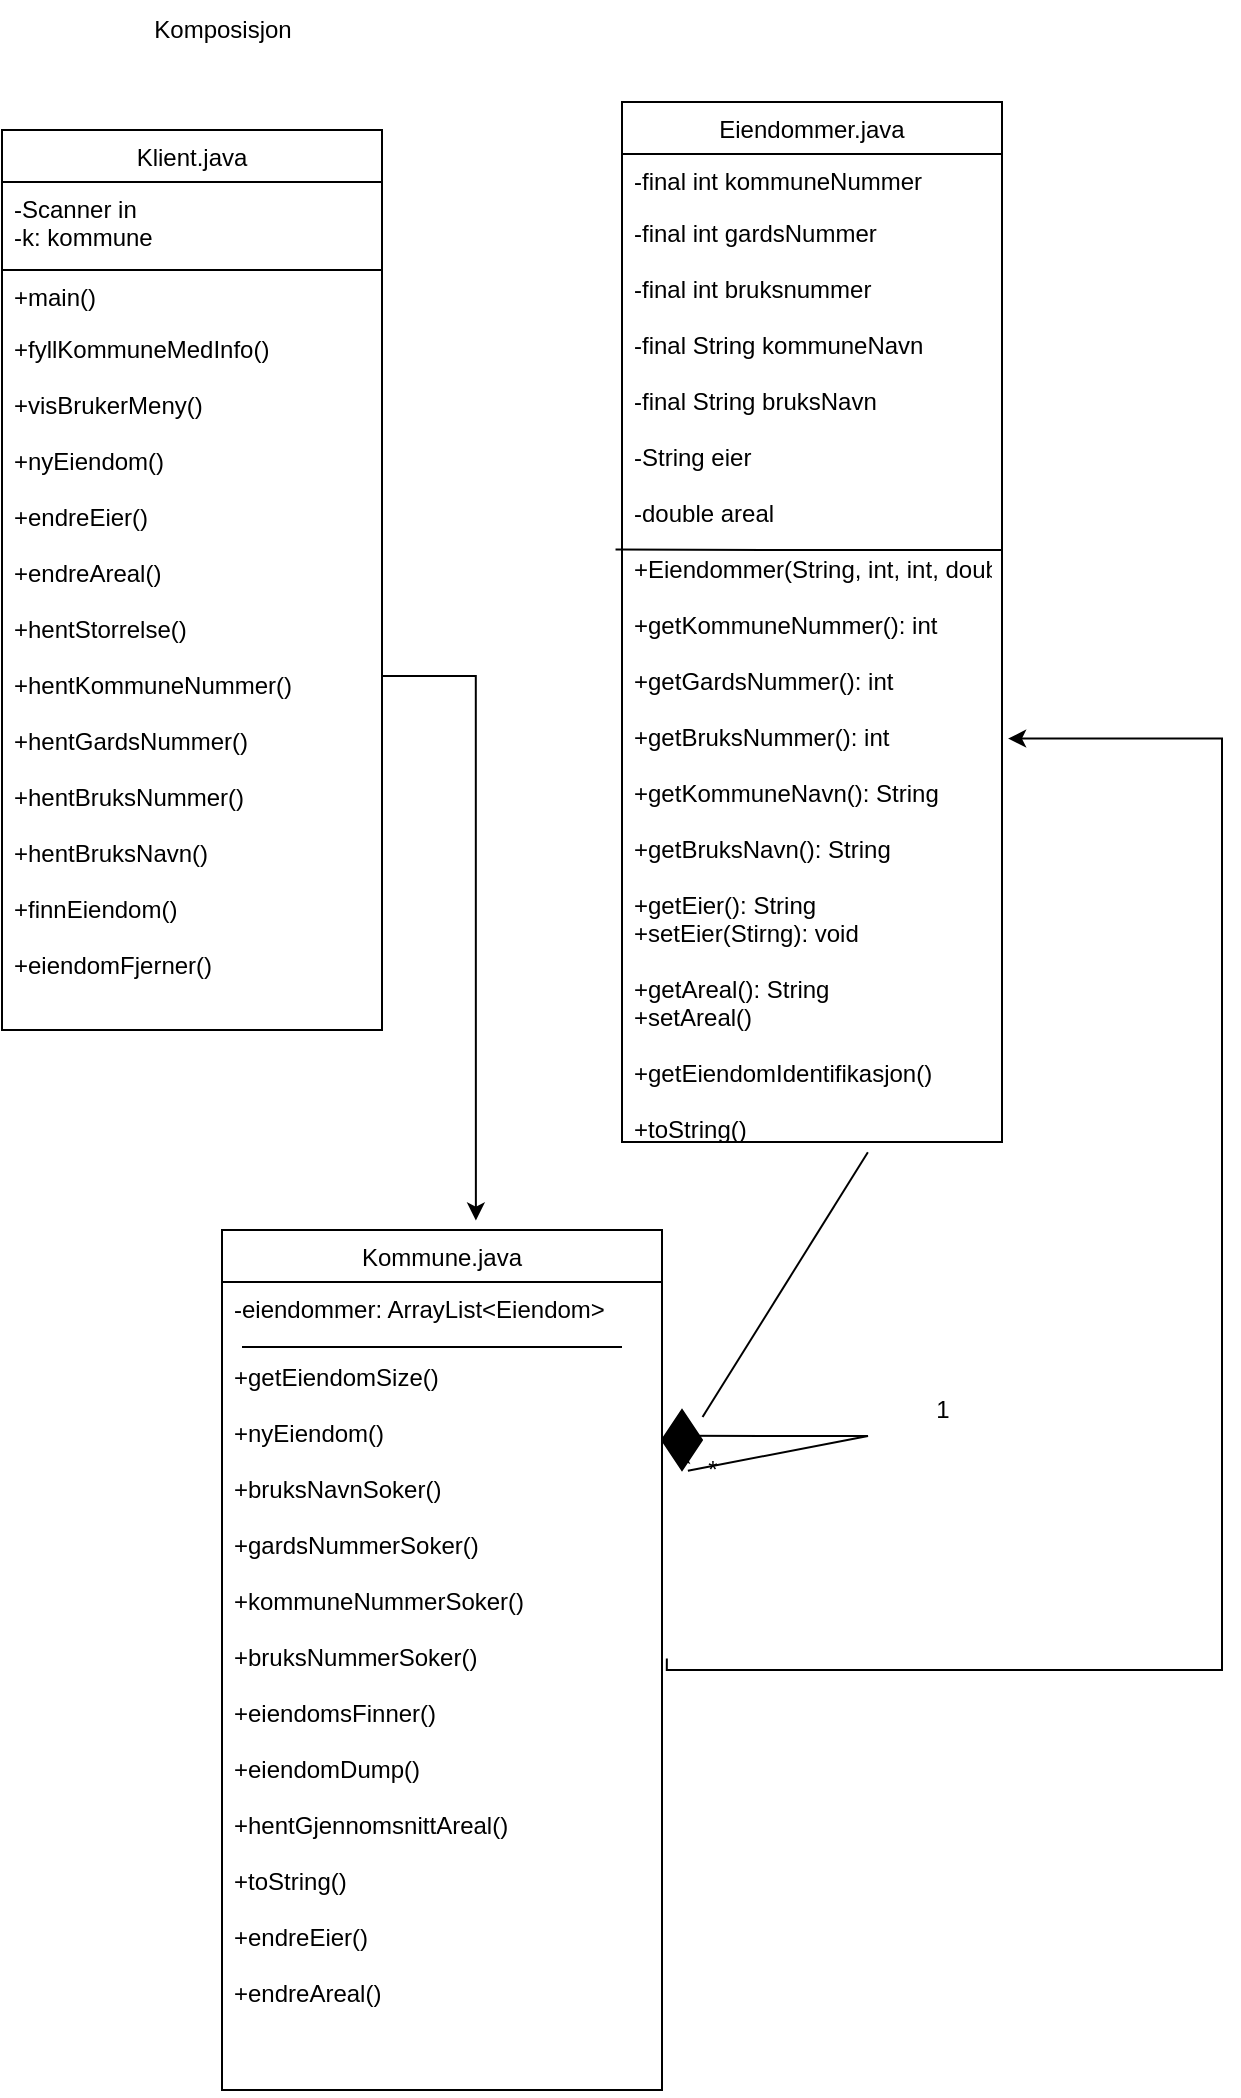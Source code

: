 <mxfile version="20.5.3" type="device"><diagram id="pfO2OvINR15cyZqCJGFP" name="Page-1"><mxGraphModel dx="684" dy="386" grid="1" gridSize="10" guides="1" tooltips="1" connect="1" arrows="1" fold="1" page="1" pageScale="1" pageWidth="827" pageHeight="1169" math="0" shadow="0"><root><mxCell id="0"/><mxCell id="1" parent="0"/><mxCell id="48SUfzIo9qmgnnQCAf8U-1" value="Klient.java" style="swimlane;fontStyle=0;childLayout=stackLayout;horizontal=1;startSize=26;fillColor=none;horizontalStack=0;resizeParent=1;resizeParentMax=0;resizeLast=0;collapsible=1;marginBottom=0;" vertex="1" parent="1"><mxGeometry x="150" y="110" width="190" height="450" as="geometry"/></mxCell><mxCell id="48SUfzIo9qmgnnQCAf8U-2" value="-Scanner in&#10;-k: kommune" style="text;strokeColor=none;fillColor=none;align=left;verticalAlign=top;spacingLeft=4;spacingRight=4;overflow=hidden;rotatable=0;points=[[0,0.5],[1,0.5]];portConstraint=eastwest;" vertex="1" parent="48SUfzIo9qmgnnQCAf8U-1"><mxGeometry y="26" width="190" height="44" as="geometry"/></mxCell><mxCell id="48SUfzIo9qmgnnQCAf8U-3" value="+main()" style="text;strokeColor=none;fillColor=none;align=left;verticalAlign=top;spacingLeft=4;spacingRight=4;overflow=hidden;rotatable=0;points=[[0,0.5],[1,0.5]];portConstraint=eastwest;" vertex="1" parent="48SUfzIo9qmgnnQCAf8U-1"><mxGeometry y="70" width="190" height="26" as="geometry"/></mxCell><mxCell id="48SUfzIo9qmgnnQCAf8U-4" value="+fyllKommuneMedInfo()&#10;&#10;+visBrukerMeny()&#10;&#10;+nyEiendom()&#10;&#10;+endreEier()&#10;&#10;+endreAreal()&#10;&#10;+hentStorrelse()&#10;&#10;+hentKommuneNummer()&#10;&#10;+hentGardsNummer()&#10;&#10;+hentBruksNummer()&#10;&#10;+hentBruksNavn()&#10;&#10;+finnEiendom()&#10;&#10;+eiendomFjerner()" style="text;strokeColor=none;fillColor=none;align=left;verticalAlign=top;spacingLeft=4;spacingRight=4;overflow=hidden;rotatable=0;points=[[0,0.5],[1,0.5]];portConstraint=eastwest;" vertex="1" parent="48SUfzIo9qmgnnQCAf8U-1"><mxGeometry y="96" width="190" height="354" as="geometry"/></mxCell><mxCell id="48SUfzIo9qmgnnQCAf8U-5" value="" style="endArrow=none;html=1;rounded=0;exitX=0;exitY=0;exitDx=0;exitDy=0;exitPerimeter=0;" edge="1" parent="1" source="48SUfzIo9qmgnnQCAf8U-3"><mxGeometry width="50" height="50" relative="1" as="geometry"><mxPoint x="480" y="230" as="sourcePoint"/><mxPoint x="340" y="180" as="targetPoint"/></mxGeometry></mxCell><mxCell id="48SUfzIo9qmgnnQCAf8U-6" value="Eiendommer.java" style="swimlane;fontStyle=0;childLayout=stackLayout;horizontal=1;startSize=26;fillColor=none;horizontalStack=0;resizeParent=1;resizeParentMax=0;resizeLast=0;collapsible=1;marginBottom=0;" vertex="1" parent="1"><mxGeometry x="460" y="96" width="190" height="520" as="geometry"/></mxCell><mxCell id="48SUfzIo9qmgnnQCAf8U-7" value="-final int kommuneNummer" style="text;strokeColor=none;fillColor=none;align=left;verticalAlign=top;spacingLeft=4;spacingRight=4;overflow=hidden;rotatable=0;points=[[0,0.5],[1,0.5]];portConstraint=eastwest;" vertex="1" parent="48SUfzIo9qmgnnQCAf8U-6"><mxGeometry y="26" width="190" height="26" as="geometry"/></mxCell><mxCell id="48SUfzIo9qmgnnQCAf8U-14" value="" style="endArrow=none;html=1;rounded=0;exitX=-0.017;exitY=0.367;exitDx=0;exitDy=0;exitPerimeter=0;" edge="1" parent="48SUfzIo9qmgnnQCAf8U-6" source="48SUfzIo9qmgnnQCAf8U-8"><mxGeometry width="50" height="50" relative="1" as="geometry"><mxPoint x="20" y="214" as="sourcePoint"/><mxPoint x="190" y="224" as="targetPoint"/><Array as="points"><mxPoint x="90" y="224"/></Array></mxGeometry></mxCell><mxCell id="48SUfzIo9qmgnnQCAf8U-8" value="-final int gardsNummer&#10;&#10;-final int bruksnummer&#10;&#10;-final String kommuneNavn&#10;&#10;-final String bruksNavn&#10;&#10;-String eier&#10;&#10;-double areal&#10;&#10;+Eiendommer(String, int, int, double)&#10;&#10;+getKommuneNummer(): int&#10;&#10;+getGardsNummer(): int&#10;&#10;+getBruksNummer(): int&#10;&#10;+getKommuneNavn(): String&#10;&#10;+getBruksNavn(): String&#10;&#10;+getEier(): String&#10;+setEier(Stirng): void&#10;&#10;+getAreal(): String &#10;+setAreal()&#10;&#10;+getEiendomIdentifikasjon()&#10;&#10;+toString()&#10;&#10;&#10;" style="text;strokeColor=none;fillColor=none;align=left;verticalAlign=top;spacingLeft=4;spacingRight=4;overflow=hidden;rotatable=0;points=[[0,0.5],[1,0.5]];portConstraint=eastwest;" vertex="1" parent="48SUfzIo9qmgnnQCAf8U-6"><mxGeometry y="52" width="190" height="468" as="geometry"/></mxCell><mxCell id="48SUfzIo9qmgnnQCAf8U-15" value="Kommune.java" style="swimlane;fontStyle=0;childLayout=stackLayout;horizontal=1;startSize=26;fillColor=none;horizontalStack=0;resizeParent=1;resizeParentMax=0;resizeLast=0;collapsible=1;marginBottom=0;" vertex="1" parent="1"><mxGeometry x="260" y="660" width="220" height="430" as="geometry"/></mxCell><mxCell id="48SUfzIo9qmgnnQCAf8U-16" value="-eiendommer: ArrayList&lt;Eiendom&gt;&#10;&#10;" style="text;strokeColor=none;fillColor=none;align=left;verticalAlign=top;spacingLeft=4;spacingRight=4;overflow=hidden;rotatable=0;points=[[0,0.5],[1,0.5]];portConstraint=eastwest;" vertex="1" parent="48SUfzIo9qmgnnQCAf8U-15"><mxGeometry y="26" width="220" height="34" as="geometry"/></mxCell><mxCell id="48SUfzIo9qmgnnQCAf8U-32" value="" style="endArrow=none;html=1;rounded=0;exitX=0;exitY=0;exitDx=0;exitDy=0;exitPerimeter=0;" edge="1" parent="48SUfzIo9qmgnnQCAf8U-15"><mxGeometry width="50" height="50" relative="1" as="geometry"><mxPoint x="10" y="58.46" as="sourcePoint"/><mxPoint x="200" y="58.46" as="targetPoint"/></mxGeometry></mxCell><mxCell id="48SUfzIo9qmgnnQCAf8U-17" value="+getEiendomSize()&#10;&#10;+nyEiendom()&#10;&#10;+bruksNavnSoker()&#10;&#10;+gardsNummerSoker()&#10;&#10;+kommuneNummerSoker()&#10;&#10;+bruksNummerSoker()&#10;&#10;+eiendomsFinner()&#10;&#10;+eiendomDump()&#10;&#10;+hentGjennomsnittAreal()&#10;&#10;+toString()&#10;&#10;+endreEier()&#10;&#10;+endreAreal()&#10;&#10;" style="text;strokeColor=none;fillColor=none;align=left;verticalAlign=top;spacingLeft=4;spacingRight=4;overflow=hidden;rotatable=0;points=[[0,0.5],[1,0.5]];portConstraint=eastwest;" vertex="1" parent="48SUfzIo9qmgnnQCAf8U-15"><mxGeometry y="60" width="220" height="370" as="geometry"/></mxCell><mxCell id="48SUfzIo9qmgnnQCAf8U-20" style="edgeStyle=orthogonalEdgeStyle;rounded=0;orthogonalLoop=1;jettySize=auto;html=1;entryX=0.577;entryY=-0.011;entryDx=0;entryDy=0;entryPerimeter=0;" edge="1" parent="1" source="48SUfzIo9qmgnnQCAf8U-4" target="48SUfzIo9qmgnnQCAf8U-15"><mxGeometry relative="1" as="geometry"/></mxCell><mxCell id="48SUfzIo9qmgnnQCAf8U-26" value="" style="endArrow=classic;html=1;rounded=0;entryX=1.014;entryY=0.116;entryDx=0;entryDy=0;entryPerimeter=0;exitX=0.647;exitY=1.011;exitDx=0;exitDy=0;exitPerimeter=0;startArrow=none;" edge="1" parent="1" source="48SUfzIo9qmgnnQCAf8U-30" target="48SUfzIo9qmgnnQCAf8U-17"><mxGeometry width="50" height="50" relative="1" as="geometry"><mxPoint x="560" y="750" as="sourcePoint"/><mxPoint x="610" y="700" as="targetPoint"/><Array as="points"><mxPoint x="583" y="763"/></Array></mxGeometry></mxCell><mxCell id="48SUfzIo9qmgnnQCAf8U-27" value="1" style="text;html=1;align=center;verticalAlign=middle;resizable=0;points=[];autosize=1;strokeColor=none;fillColor=none;" vertex="1" parent="1"><mxGeometry x="605" y="735" width="30" height="30" as="geometry"/></mxCell><mxCell id="48SUfzIo9qmgnnQCAf8U-28" value="*" style="text;html=1;align=center;verticalAlign=middle;resizable=0;points=[];autosize=1;strokeColor=none;fillColor=none;" vertex="1" parent="1"><mxGeometry x="490" y="765" width="30" height="30" as="geometry"/></mxCell><mxCell id="48SUfzIo9qmgnnQCAf8U-31" value="Komposisjon" style="text;html=1;align=center;verticalAlign=middle;resizable=0;points=[];autosize=1;strokeColor=none;fillColor=none;" vertex="1" parent="1"><mxGeometry x="215" y="45" width="90" height="30" as="geometry"/></mxCell><mxCell id="48SUfzIo9qmgnnQCAf8U-19" style="edgeStyle=orthogonalEdgeStyle;rounded=0;orthogonalLoop=1;jettySize=auto;html=1;entryX=1.016;entryY=0.569;entryDx=0;entryDy=0;entryPerimeter=0;exitX=1.011;exitY=0.417;exitDx=0;exitDy=0;exitPerimeter=0;" edge="1" parent="1" source="48SUfzIo9qmgnnQCAf8U-17" target="48SUfzIo9qmgnnQCAf8U-8"><mxGeometry relative="1" as="geometry"><Array as="points"><mxPoint x="482" y="880"/><mxPoint x="760" y="880"/><mxPoint x="760" y="414"/></Array></mxGeometry></mxCell><mxCell id="48SUfzIo9qmgnnQCAf8U-33" style="edgeStyle=orthogonalEdgeStyle;rounded=0;orthogonalLoop=1;jettySize=auto;html=1;exitX=1;exitY=1;exitDx=0;exitDy=0;entryX=0;entryY=1;entryDx=0;entryDy=0;" edge="1" parent="1" source="48SUfzIo9qmgnnQCAf8U-30" target="48SUfzIo9qmgnnQCAf8U-30"><mxGeometry relative="1" as="geometry"/></mxCell><mxCell id="48SUfzIo9qmgnnQCAf8U-30" value="" style="rhombus;whiteSpace=wrap;html=1;fillColor=#000000;" vertex="1" parent="1"><mxGeometry x="480" y="750" width="20" height="30" as="geometry"/></mxCell><mxCell id="48SUfzIo9qmgnnQCAf8U-34" value="" style="endArrow=none;html=1;rounded=0;entryX=1.014;entryY=0.116;entryDx=0;entryDy=0;entryPerimeter=0;exitX=0.647;exitY=1.011;exitDx=0;exitDy=0;exitPerimeter=0;" edge="1" parent="1" source="48SUfzIo9qmgnnQCAf8U-8" target="48SUfzIo9qmgnnQCAf8U-30"><mxGeometry width="50" height="50" relative="1" as="geometry"><mxPoint x="582.93" y="621.148" as="sourcePoint"/><mxPoint x="483.08" y="762.92" as="targetPoint"/><Array as="points"/></mxGeometry></mxCell></root></mxGraphModel></diagram></mxfile>